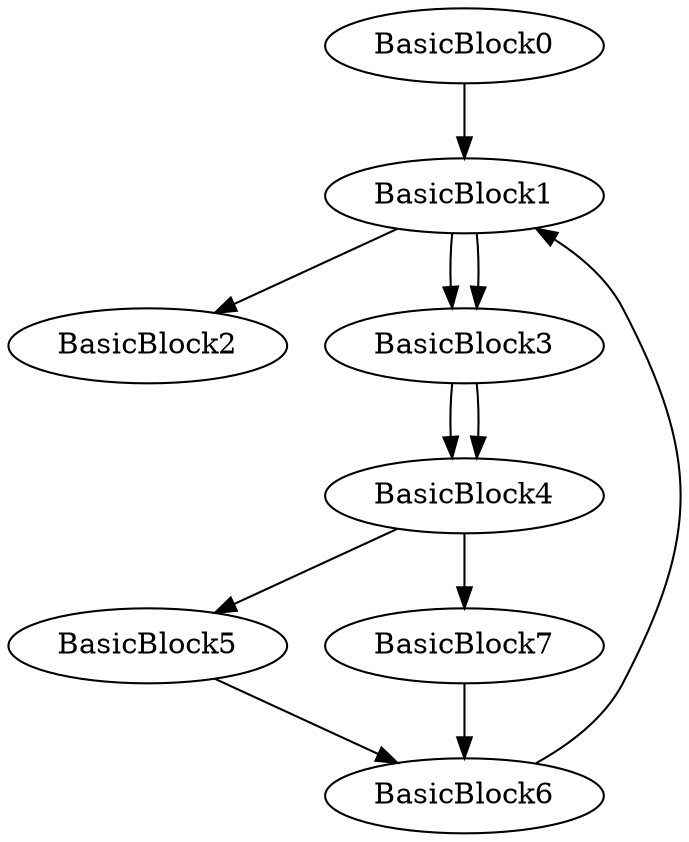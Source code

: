 digraph{
BasicBlock1 -> BasicBlock2
BasicBlock0 -> BasicBlock1
BasicBlock6 -> BasicBlock1
BasicBlock0
BasicBlock5 -> BasicBlock6
BasicBlock7 -> BasicBlock6
BasicBlock4 -> BasicBlock5
BasicBlock4 -> BasicBlock7
BasicBlock3 -> BasicBlock4
BasicBlock3 -> BasicBlock4
BasicBlock1 -> BasicBlock3
BasicBlock1 -> BasicBlock3
}
